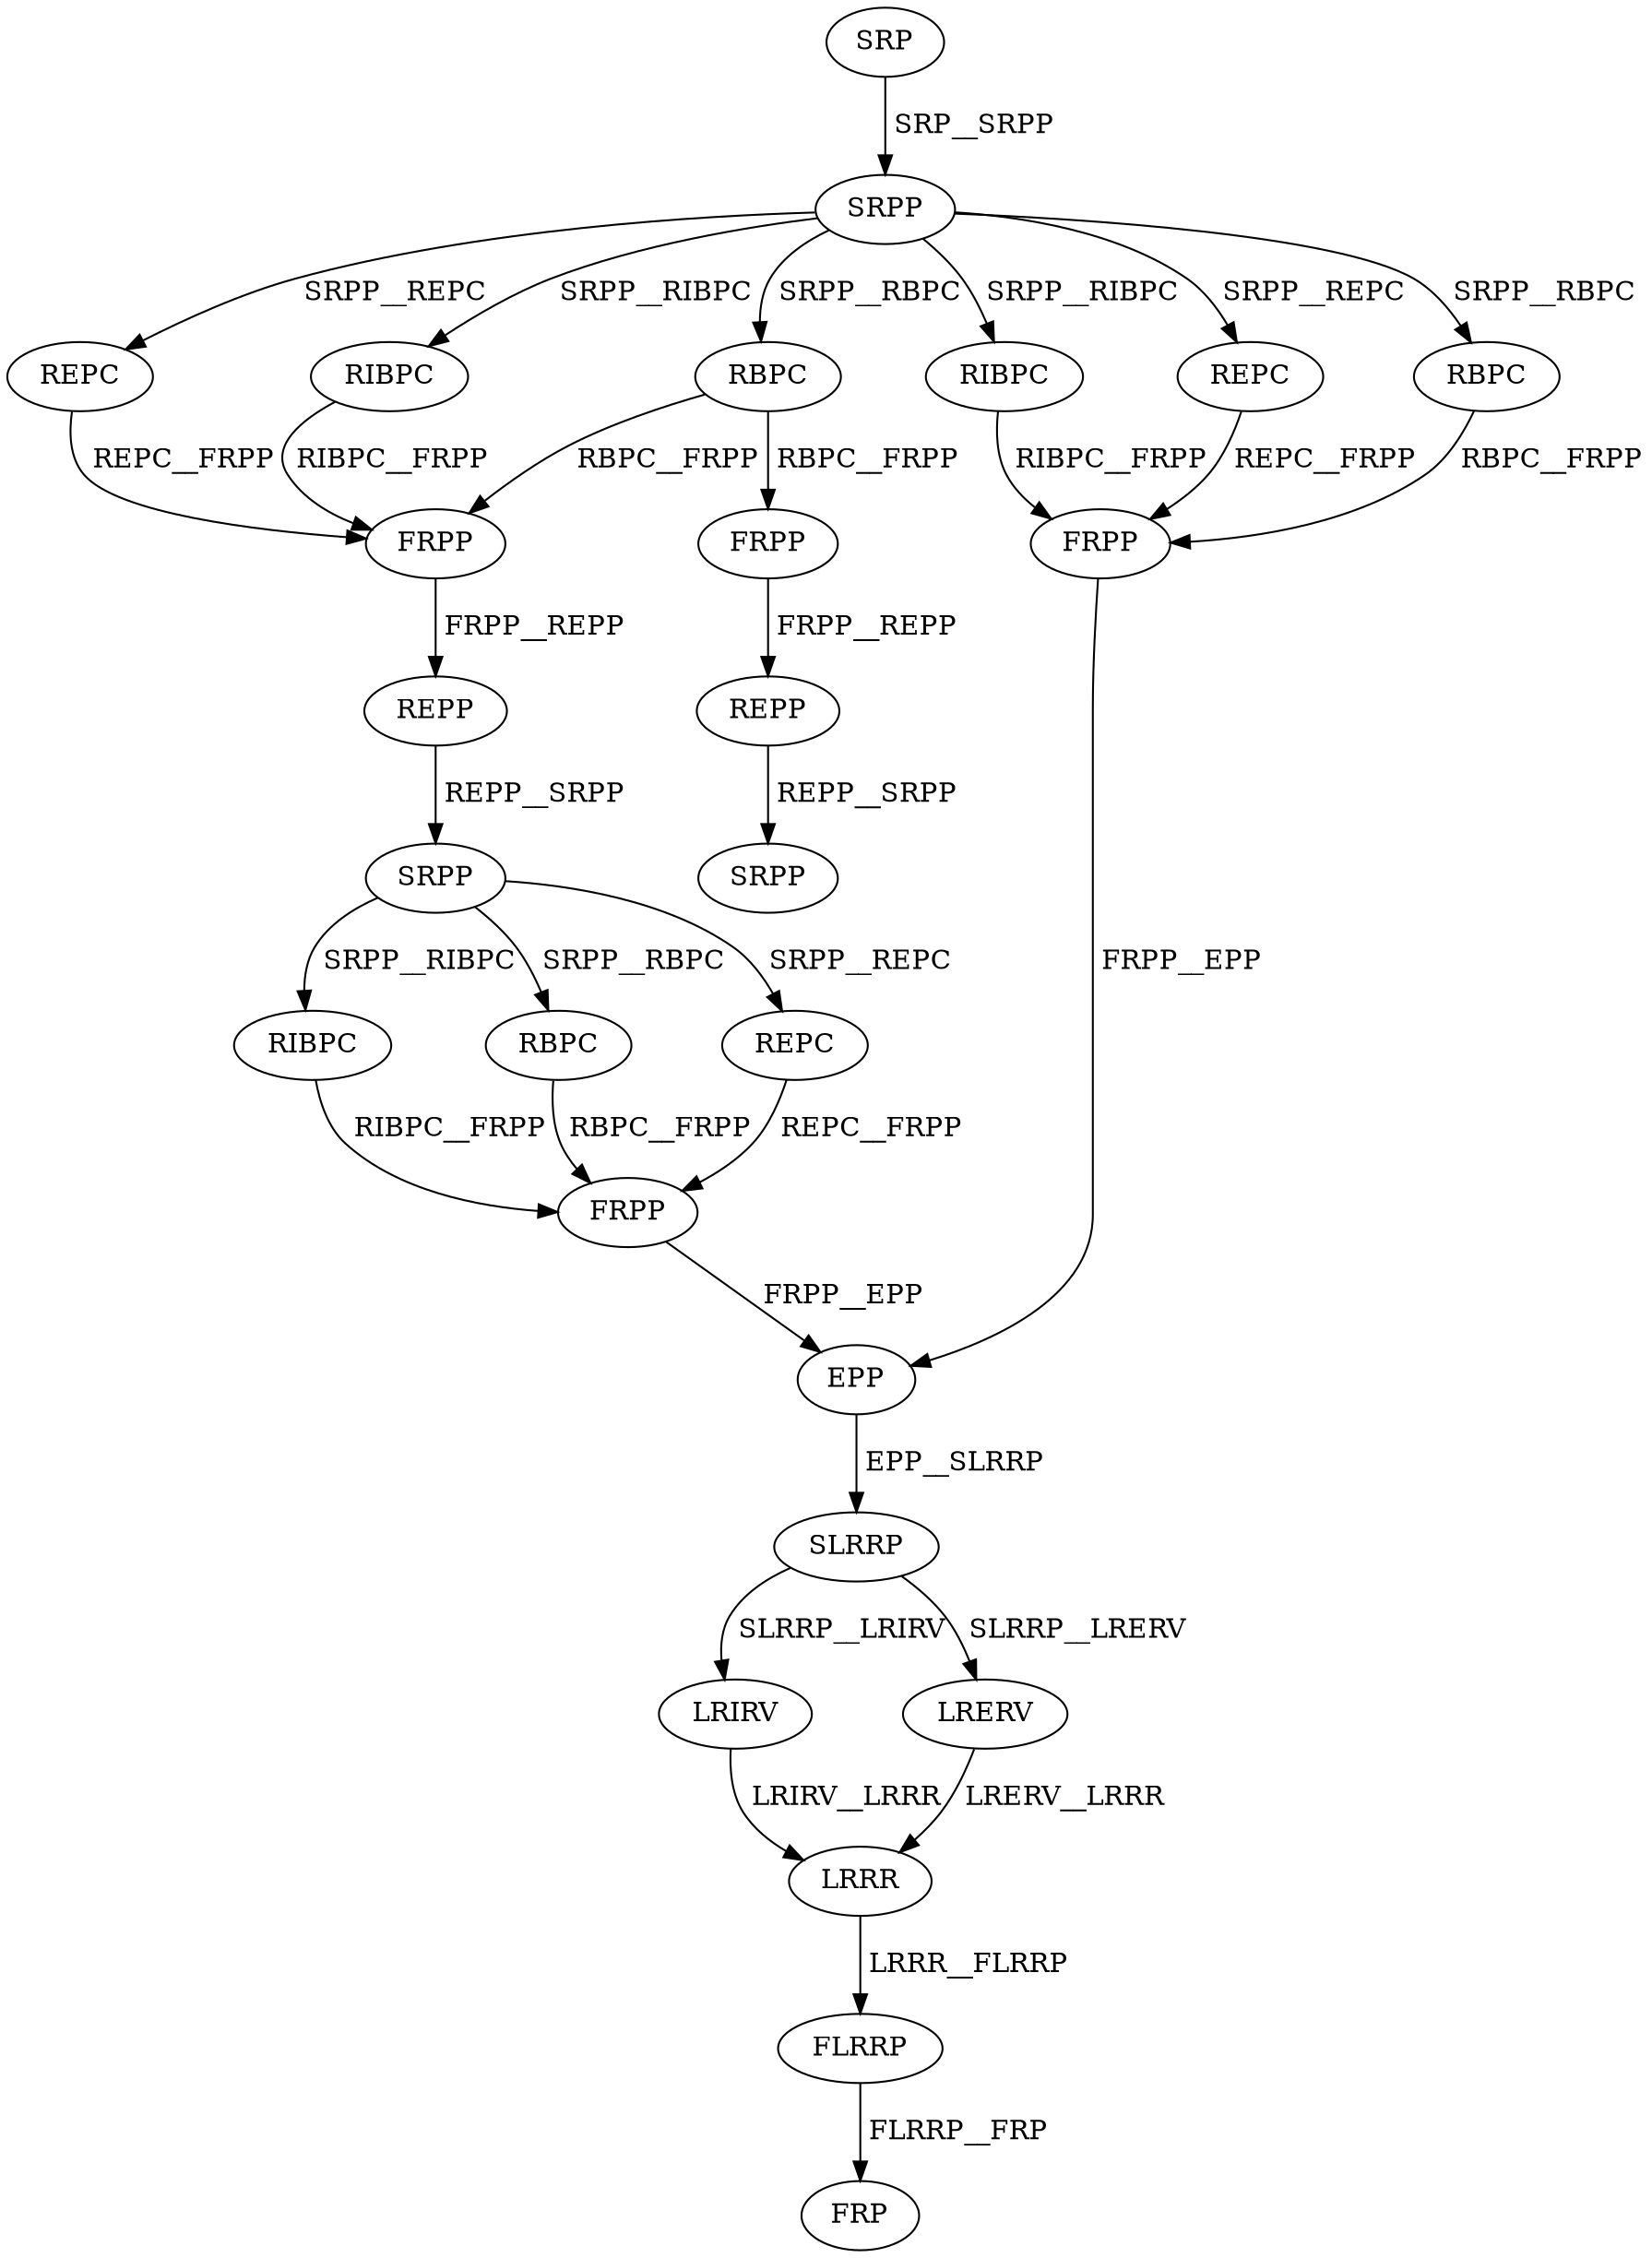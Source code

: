 digraph G { 
1 [label="SRP",color=black,fontcolor=black];
2 [label="SRPP",color=black,fontcolor=black];
3 [label="REPC",color=black,fontcolor=black];
4 [label="RIBPC",color=black,fontcolor=black];
5 [label="RBPC",color=black,fontcolor=black];
6 [label="FRPP",color=black,fontcolor=black];
7 [label="REPP",color=black,fontcolor=black];
8 [label="FRPP",color=black,fontcolor=black];
9 [label="RIBPC",color=black,fontcolor=black];
10 [label="REPC",color=black,fontcolor=black];
11 [label="RBPC",color=black,fontcolor=black];
12 [label="SRPP",color=black,fontcolor=black];
13 [label="REPP",color=black,fontcolor=black];
14 [label="FRPP",color=black,fontcolor=black];
15 [label="RIBPC",color=black,fontcolor=black];
16 [label="RBPC",color=black,fontcolor=black];
17 [label="REPC",color=black,fontcolor=black];
18 [label="FRPP",color=black,fontcolor=black];
19 [label="SRPP",color=black,fontcolor=black];
20 [label="EPP",color=black,fontcolor=black];
21 [label="SLRRP",color=black,fontcolor=black];
22 [label="LRIRV",color=black,fontcolor=black];
23 [label="LRERV",color=black,fontcolor=black];
24 [label="LRRR",color=black,fontcolor=black];
25 [label="FLRRP",color=black,fontcolor=black];
26 [label="FRP",color=black,fontcolor=black];
1->2[label=" SRP__SRPP",color=black,fontcolor=black];
2->3[label=" SRPP__REPC",color=black,fontcolor=black];
2->4[label=" SRPP__RIBPC",color=black,fontcolor=black];
2->5[label=" SRPP__RBPC",color=black,fontcolor=black];
2->9[label=" SRPP__RIBPC",color=black,fontcolor=black];
2->10[label=" SRPP__REPC",color=black,fontcolor=black];
2->11[label=" SRPP__RBPC",color=black,fontcolor=black];
3->6[label=" REPC__FRPP",color=black,fontcolor=black];
4->6[label=" RIBPC__FRPP",color=black,fontcolor=black];
5->6[label=" RBPC__FRPP",color=black,fontcolor=black];
5->8[label=" RBPC__FRPP",color=black,fontcolor=black];
6->7[label=" FRPP__REPP",color=black,fontcolor=black];
7->12[label=" REPP__SRPP",color=black,fontcolor=black];
8->13[label=" FRPP__REPP",color=black,fontcolor=black];
9->14[label=" RIBPC__FRPP",color=black,fontcolor=black];
10->14[label=" REPC__FRPP",color=black,fontcolor=black];
11->14[label=" RBPC__FRPP",color=black,fontcolor=black];
12->15[label=" SRPP__RIBPC",color=black,fontcolor=black];
12->16[label=" SRPP__RBPC",color=black,fontcolor=black];
12->17[label=" SRPP__REPC",color=black,fontcolor=black];
13->19[label=" REPP__SRPP",color=black,fontcolor=black];
14->20[label=" FRPP__EPP",color=black,fontcolor=black];
15->18[label=" RIBPC__FRPP",color=black,fontcolor=black];
16->18[label=" RBPC__FRPP",color=black,fontcolor=black];
17->18[label=" REPC__FRPP",color=black,fontcolor=black];
18->20[label=" FRPP__EPP",color=black,fontcolor=black];
20->21[label=" EPP__SLRRP",color=black,fontcolor=black];
21->22[label=" SLRRP__LRIRV",color=black,fontcolor=black];
21->23[label=" SLRRP__LRERV",color=black,fontcolor=black];
22->24[label=" LRIRV__LRRR",color=black,fontcolor=black];
23->24[label=" LRERV__LRRR",color=black,fontcolor=black];
24->25[label=" LRRR__FLRRP",color=black,fontcolor=black];
25->26[label=" FLRRP__FRP",color=black,fontcolor=black];
}
